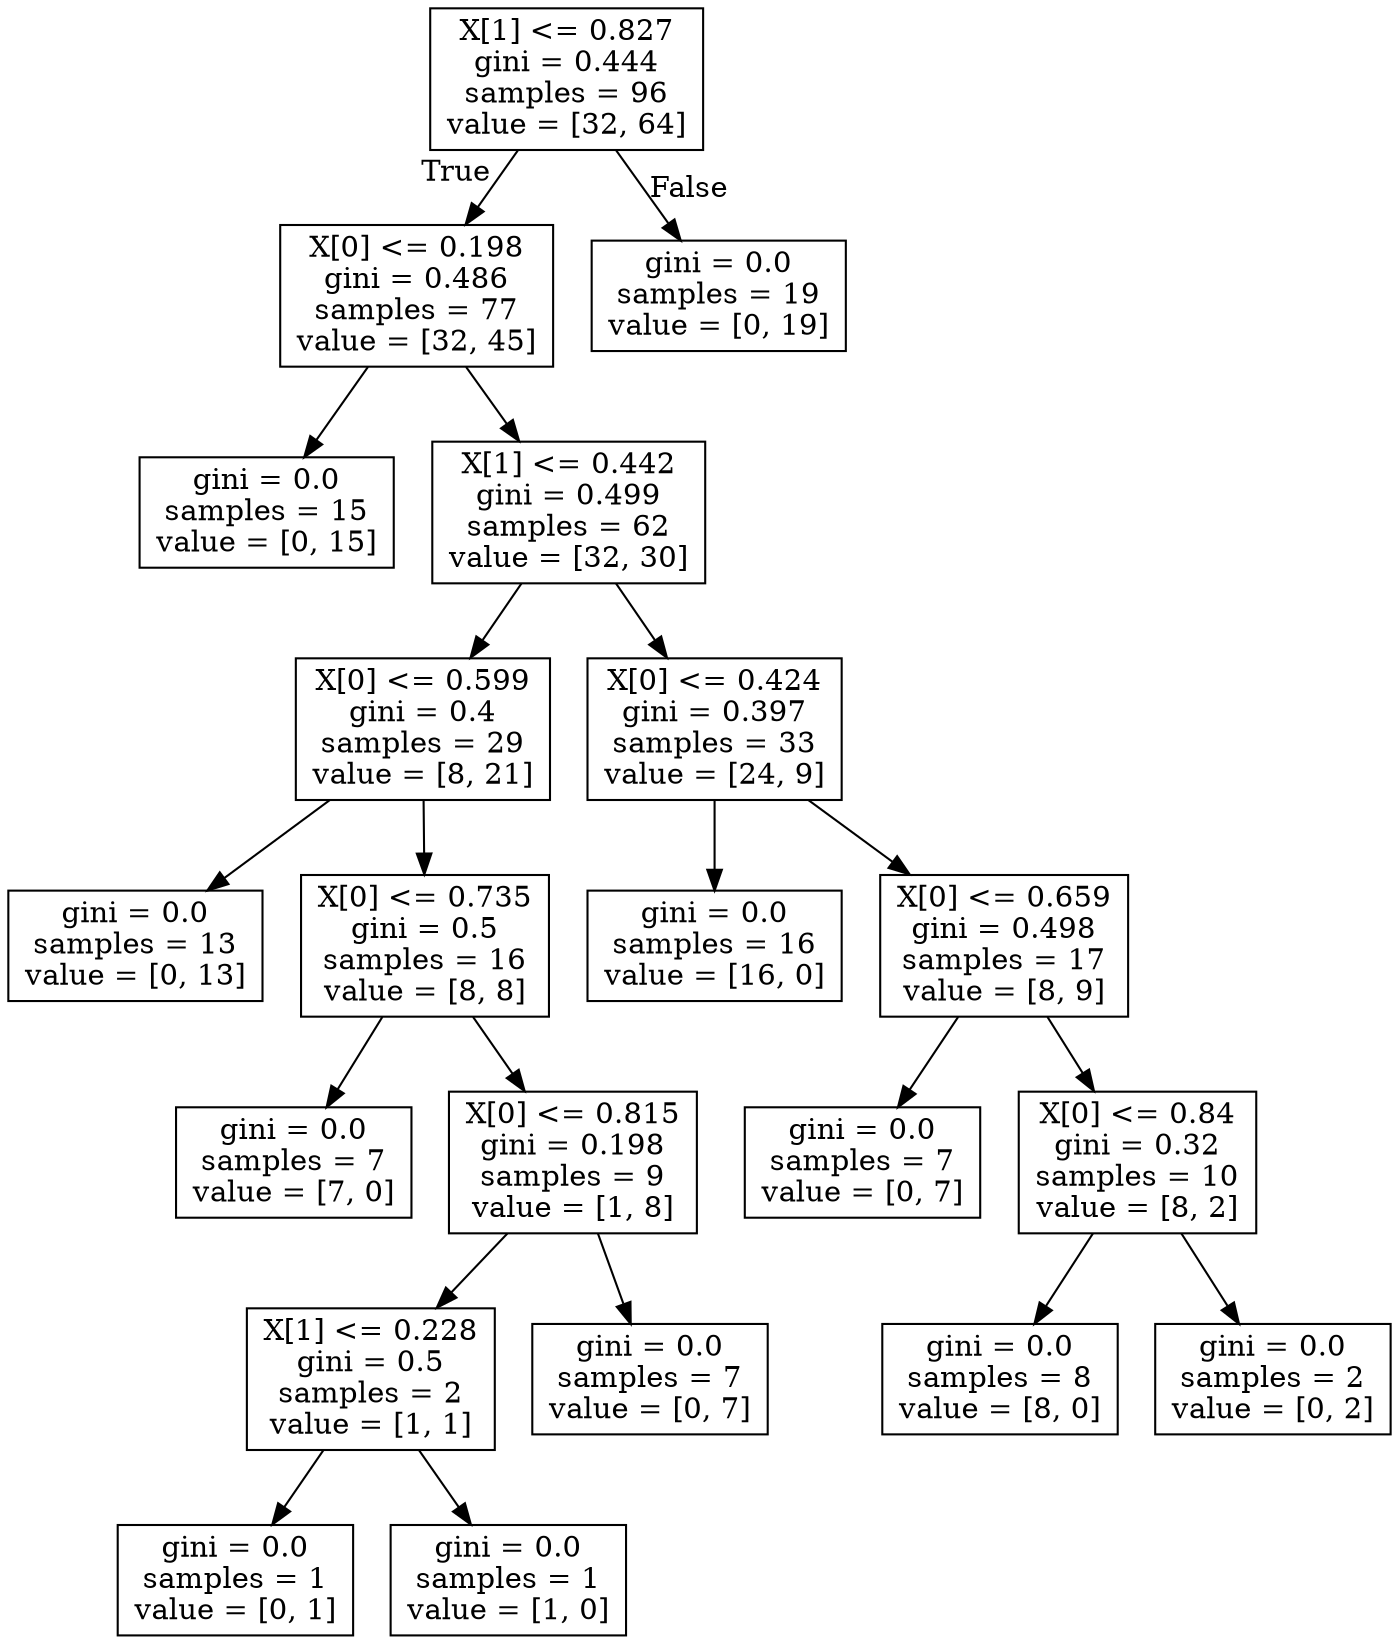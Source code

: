 digraph Tree {
node [shape=box] ;
0 [label="X[1] <= 0.827\ngini = 0.444\nsamples = 96\nvalue = [32, 64]"] ;
1 [label="X[0] <= 0.198\ngini = 0.486\nsamples = 77\nvalue = [32, 45]"] ;
0 -> 1 [labeldistance=2.5, labelangle=45, headlabel="True"] ;
2 [label="gini = 0.0\nsamples = 15\nvalue = [0, 15]"] ;
1 -> 2 ;
3 [label="X[1] <= 0.442\ngini = 0.499\nsamples = 62\nvalue = [32, 30]"] ;
1 -> 3 ;
4 [label="X[0] <= 0.599\ngini = 0.4\nsamples = 29\nvalue = [8, 21]"] ;
3 -> 4 ;
5 [label="gini = 0.0\nsamples = 13\nvalue = [0, 13]"] ;
4 -> 5 ;
6 [label="X[0] <= 0.735\ngini = 0.5\nsamples = 16\nvalue = [8, 8]"] ;
4 -> 6 ;
7 [label="gini = 0.0\nsamples = 7\nvalue = [7, 0]"] ;
6 -> 7 ;
8 [label="X[0] <= 0.815\ngini = 0.198\nsamples = 9\nvalue = [1, 8]"] ;
6 -> 8 ;
9 [label="X[1] <= 0.228\ngini = 0.5\nsamples = 2\nvalue = [1, 1]"] ;
8 -> 9 ;
10 [label="gini = 0.0\nsamples = 1\nvalue = [0, 1]"] ;
9 -> 10 ;
11 [label="gini = 0.0\nsamples = 1\nvalue = [1, 0]"] ;
9 -> 11 ;
12 [label="gini = 0.0\nsamples = 7\nvalue = [0, 7]"] ;
8 -> 12 ;
13 [label="X[0] <= 0.424\ngini = 0.397\nsamples = 33\nvalue = [24, 9]"] ;
3 -> 13 ;
14 [label="gini = 0.0\nsamples = 16\nvalue = [16, 0]"] ;
13 -> 14 ;
15 [label="X[0] <= 0.659\ngini = 0.498\nsamples = 17\nvalue = [8, 9]"] ;
13 -> 15 ;
16 [label="gini = 0.0\nsamples = 7\nvalue = [0, 7]"] ;
15 -> 16 ;
17 [label="X[0] <= 0.84\ngini = 0.32\nsamples = 10\nvalue = [8, 2]"] ;
15 -> 17 ;
18 [label="gini = 0.0\nsamples = 8\nvalue = [8, 0]"] ;
17 -> 18 ;
19 [label="gini = 0.0\nsamples = 2\nvalue = [0, 2]"] ;
17 -> 19 ;
20 [label="gini = 0.0\nsamples = 19\nvalue = [0, 19]"] ;
0 -> 20 [labeldistance=2.5, labelangle=-45, headlabel="False"] ;
}